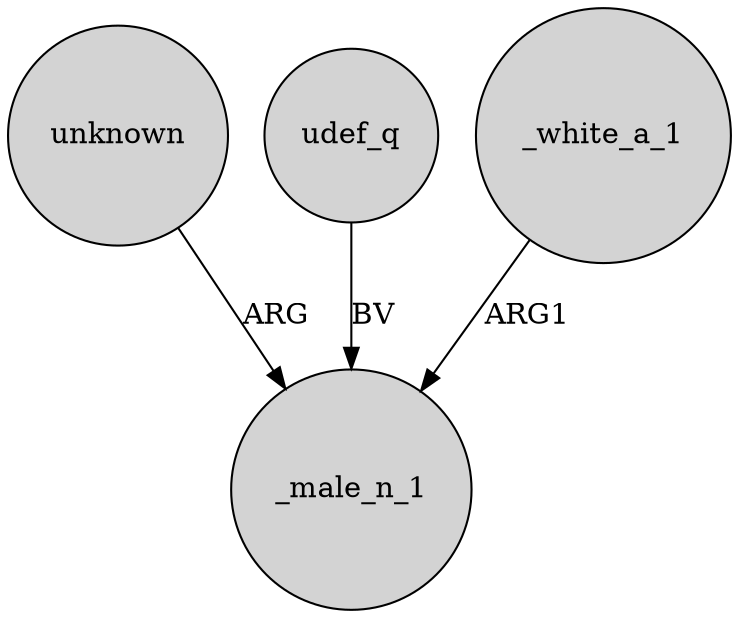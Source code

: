 digraph {
	node [shape=circle style=filled]
	unknown -> _male_n_1 [label=ARG]
	udef_q -> _male_n_1 [label=BV]
	_white_a_1 -> _male_n_1 [label=ARG1]
}
